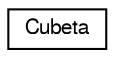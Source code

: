 digraph "Representación gráfica de la clase"
{
  edge [fontname="FreeSans",fontsize="10",labelfontname="FreeSans",labelfontsize="10"];
  node [fontname="FreeSans",fontsize="10",shape=record];
  rankdir="LR";
  Node0 [label="Cubeta",height=0.2,width=0.4,color="black", fillcolor="white", style="filled",URL="$class_cubeta.html",tooltip="Representa una cubeta de ropa. "];
}
